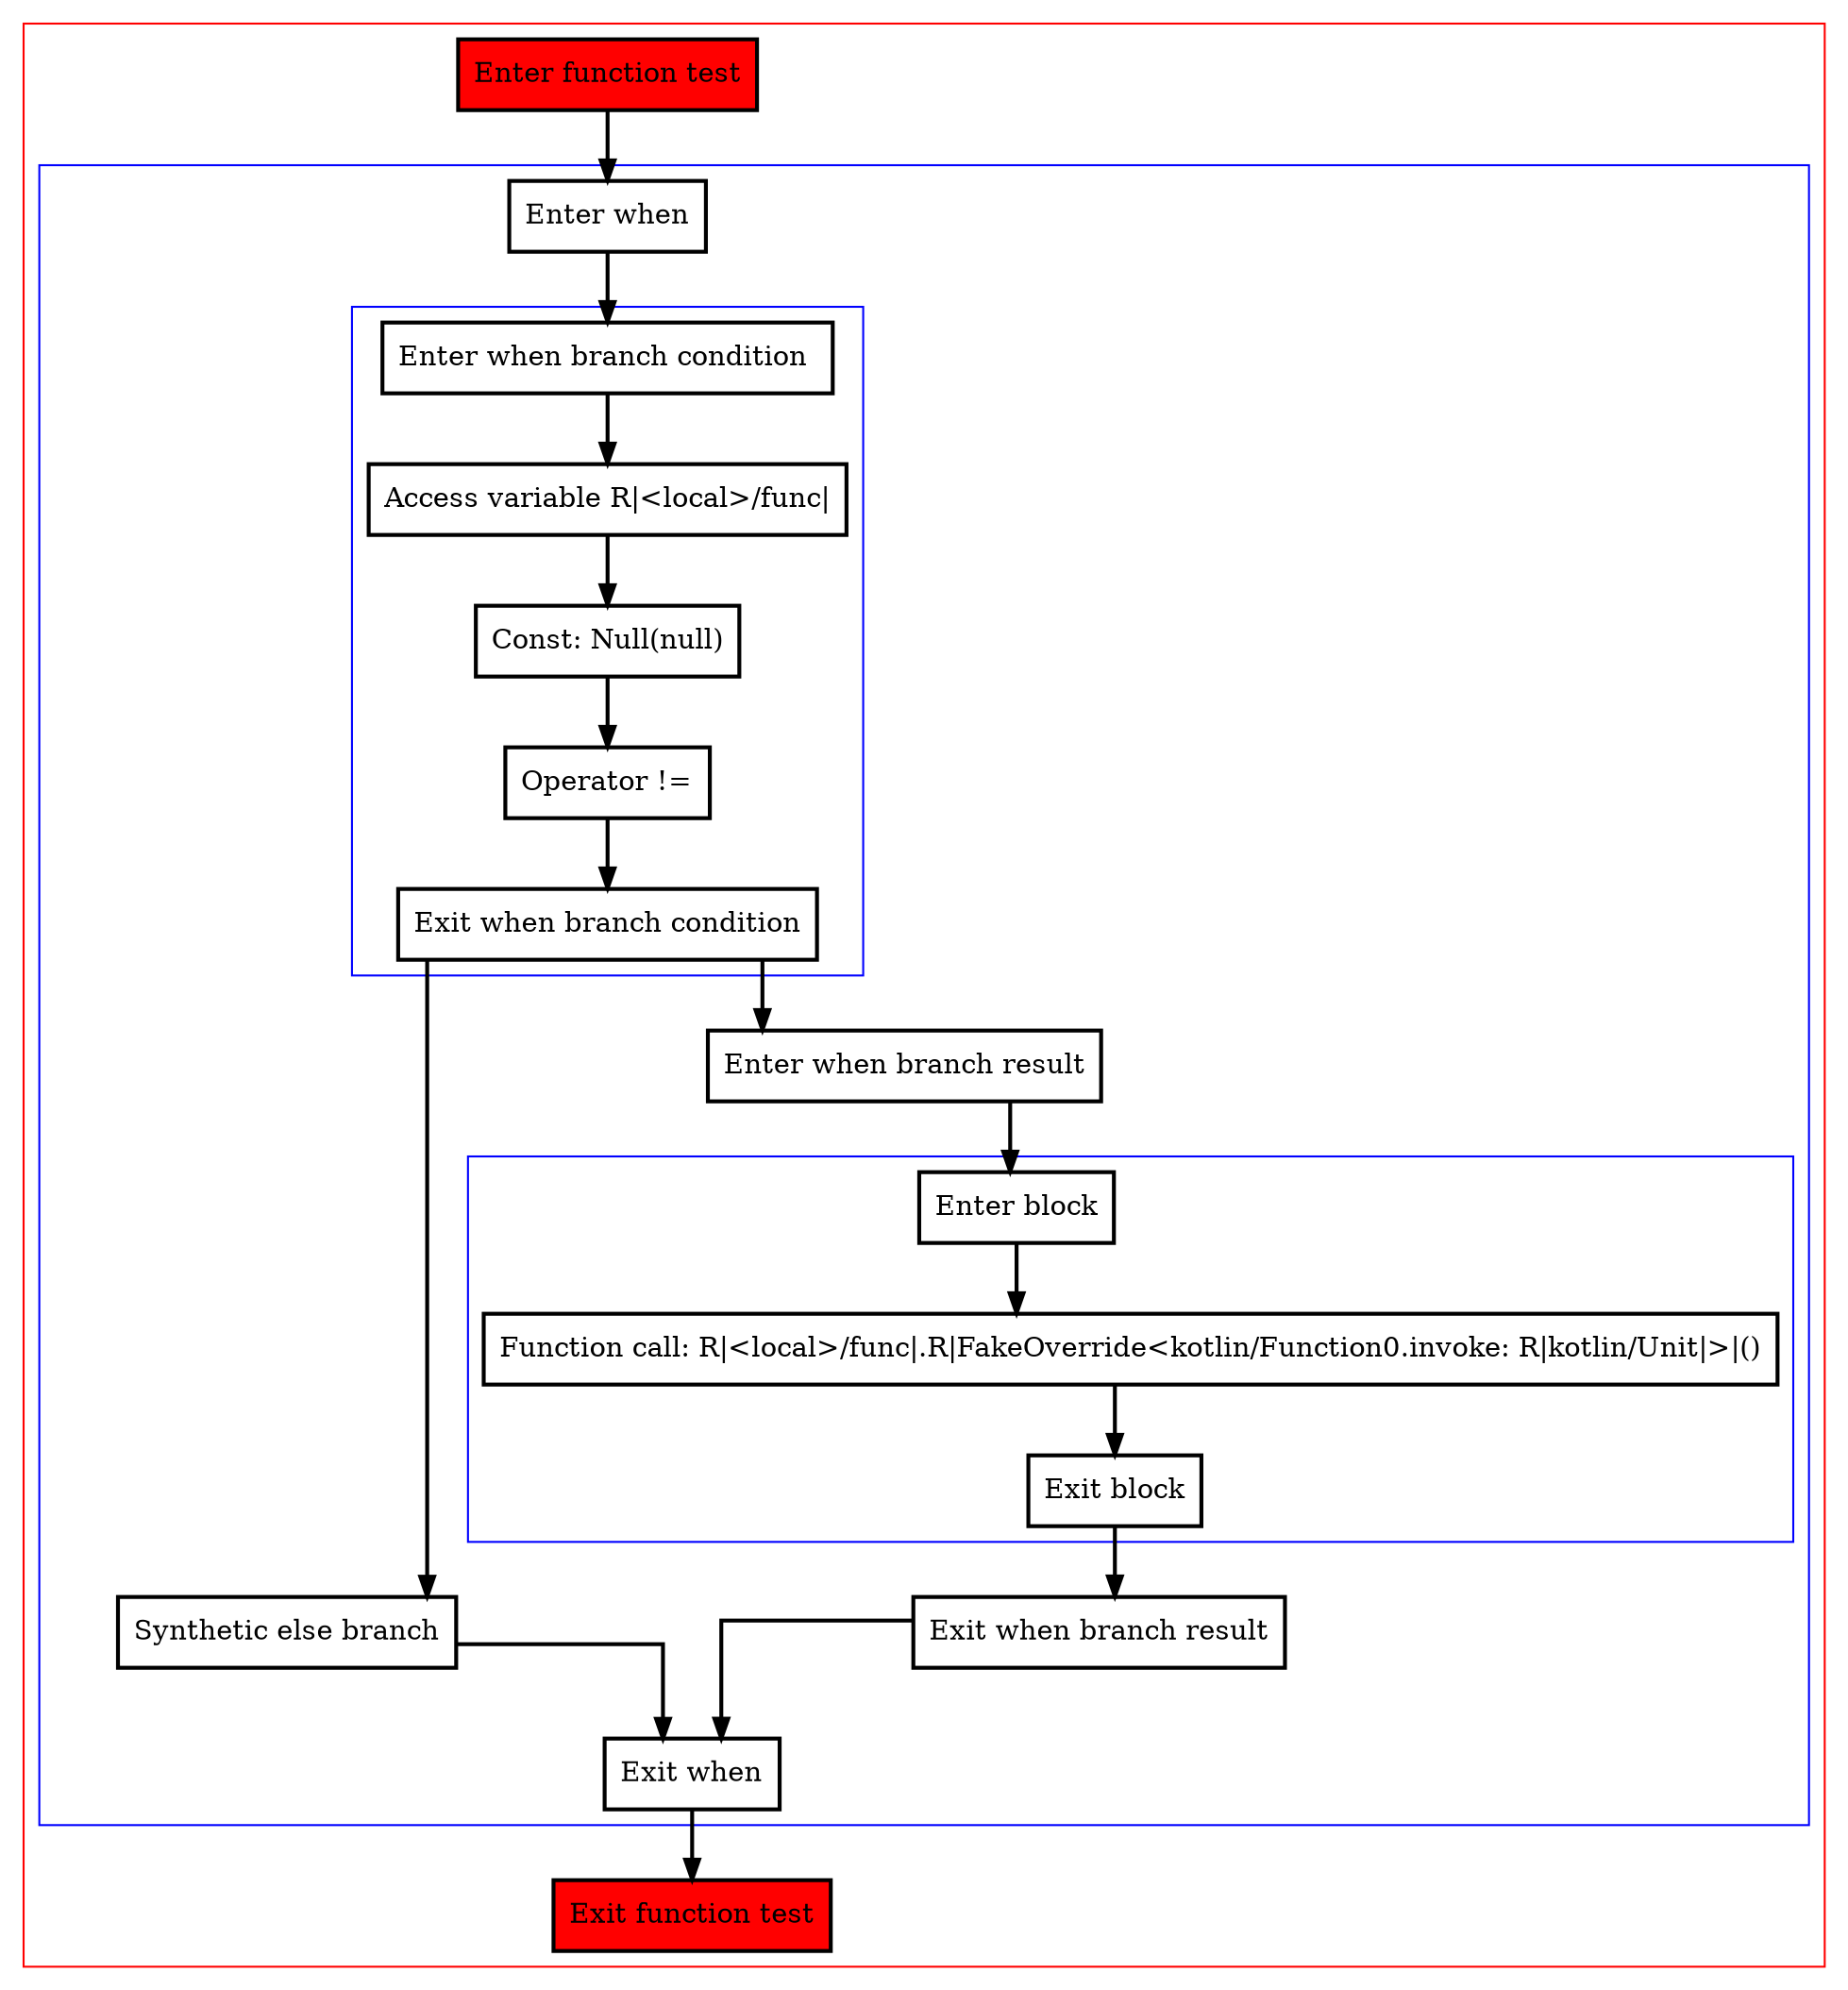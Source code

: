 digraph smartcastOnLambda_kt {
    graph [splines=ortho nodesep=3]
    node [shape=box penwidth=2]
    edge [penwidth=2]

    subgraph cluster_0 {
        color=red
        0 [label="Enter function test" style="filled" fillcolor=red];
        subgraph cluster_1 {
            color=blue
            1 [label="Enter when"];
            subgraph cluster_2 {
                color=blue
                2 [label="Enter when branch condition "];
                3 [label="Access variable R|<local>/func|"];
                4 [label="Const: Null(null)"];
                5 [label="Operator !="];
                6 [label="Exit when branch condition"];
            }
            7 [label="Synthetic else branch"];
            8 [label="Enter when branch result"];
            subgraph cluster_3 {
                color=blue
                9 [label="Enter block"];
                10 [label="Function call: R|<local>/func|.R|FakeOverride<kotlin/Function0.invoke: R|kotlin/Unit|>|()"];
                11 [label="Exit block"];
            }
            12 [label="Exit when branch result"];
            13 [label="Exit when"];
        }
        14 [label="Exit function test" style="filled" fillcolor=red];
    }

    0 -> {1};
    1 -> {2};
    2 -> {3};
    3 -> {4};
    4 -> {5};
    5 -> {6};
    6 -> {8 7};
    7 -> {13};
    8 -> {9};
    9 -> {10};
    10 -> {11};
    11 -> {12};
    12 -> {13};
    13 -> {14};

}
